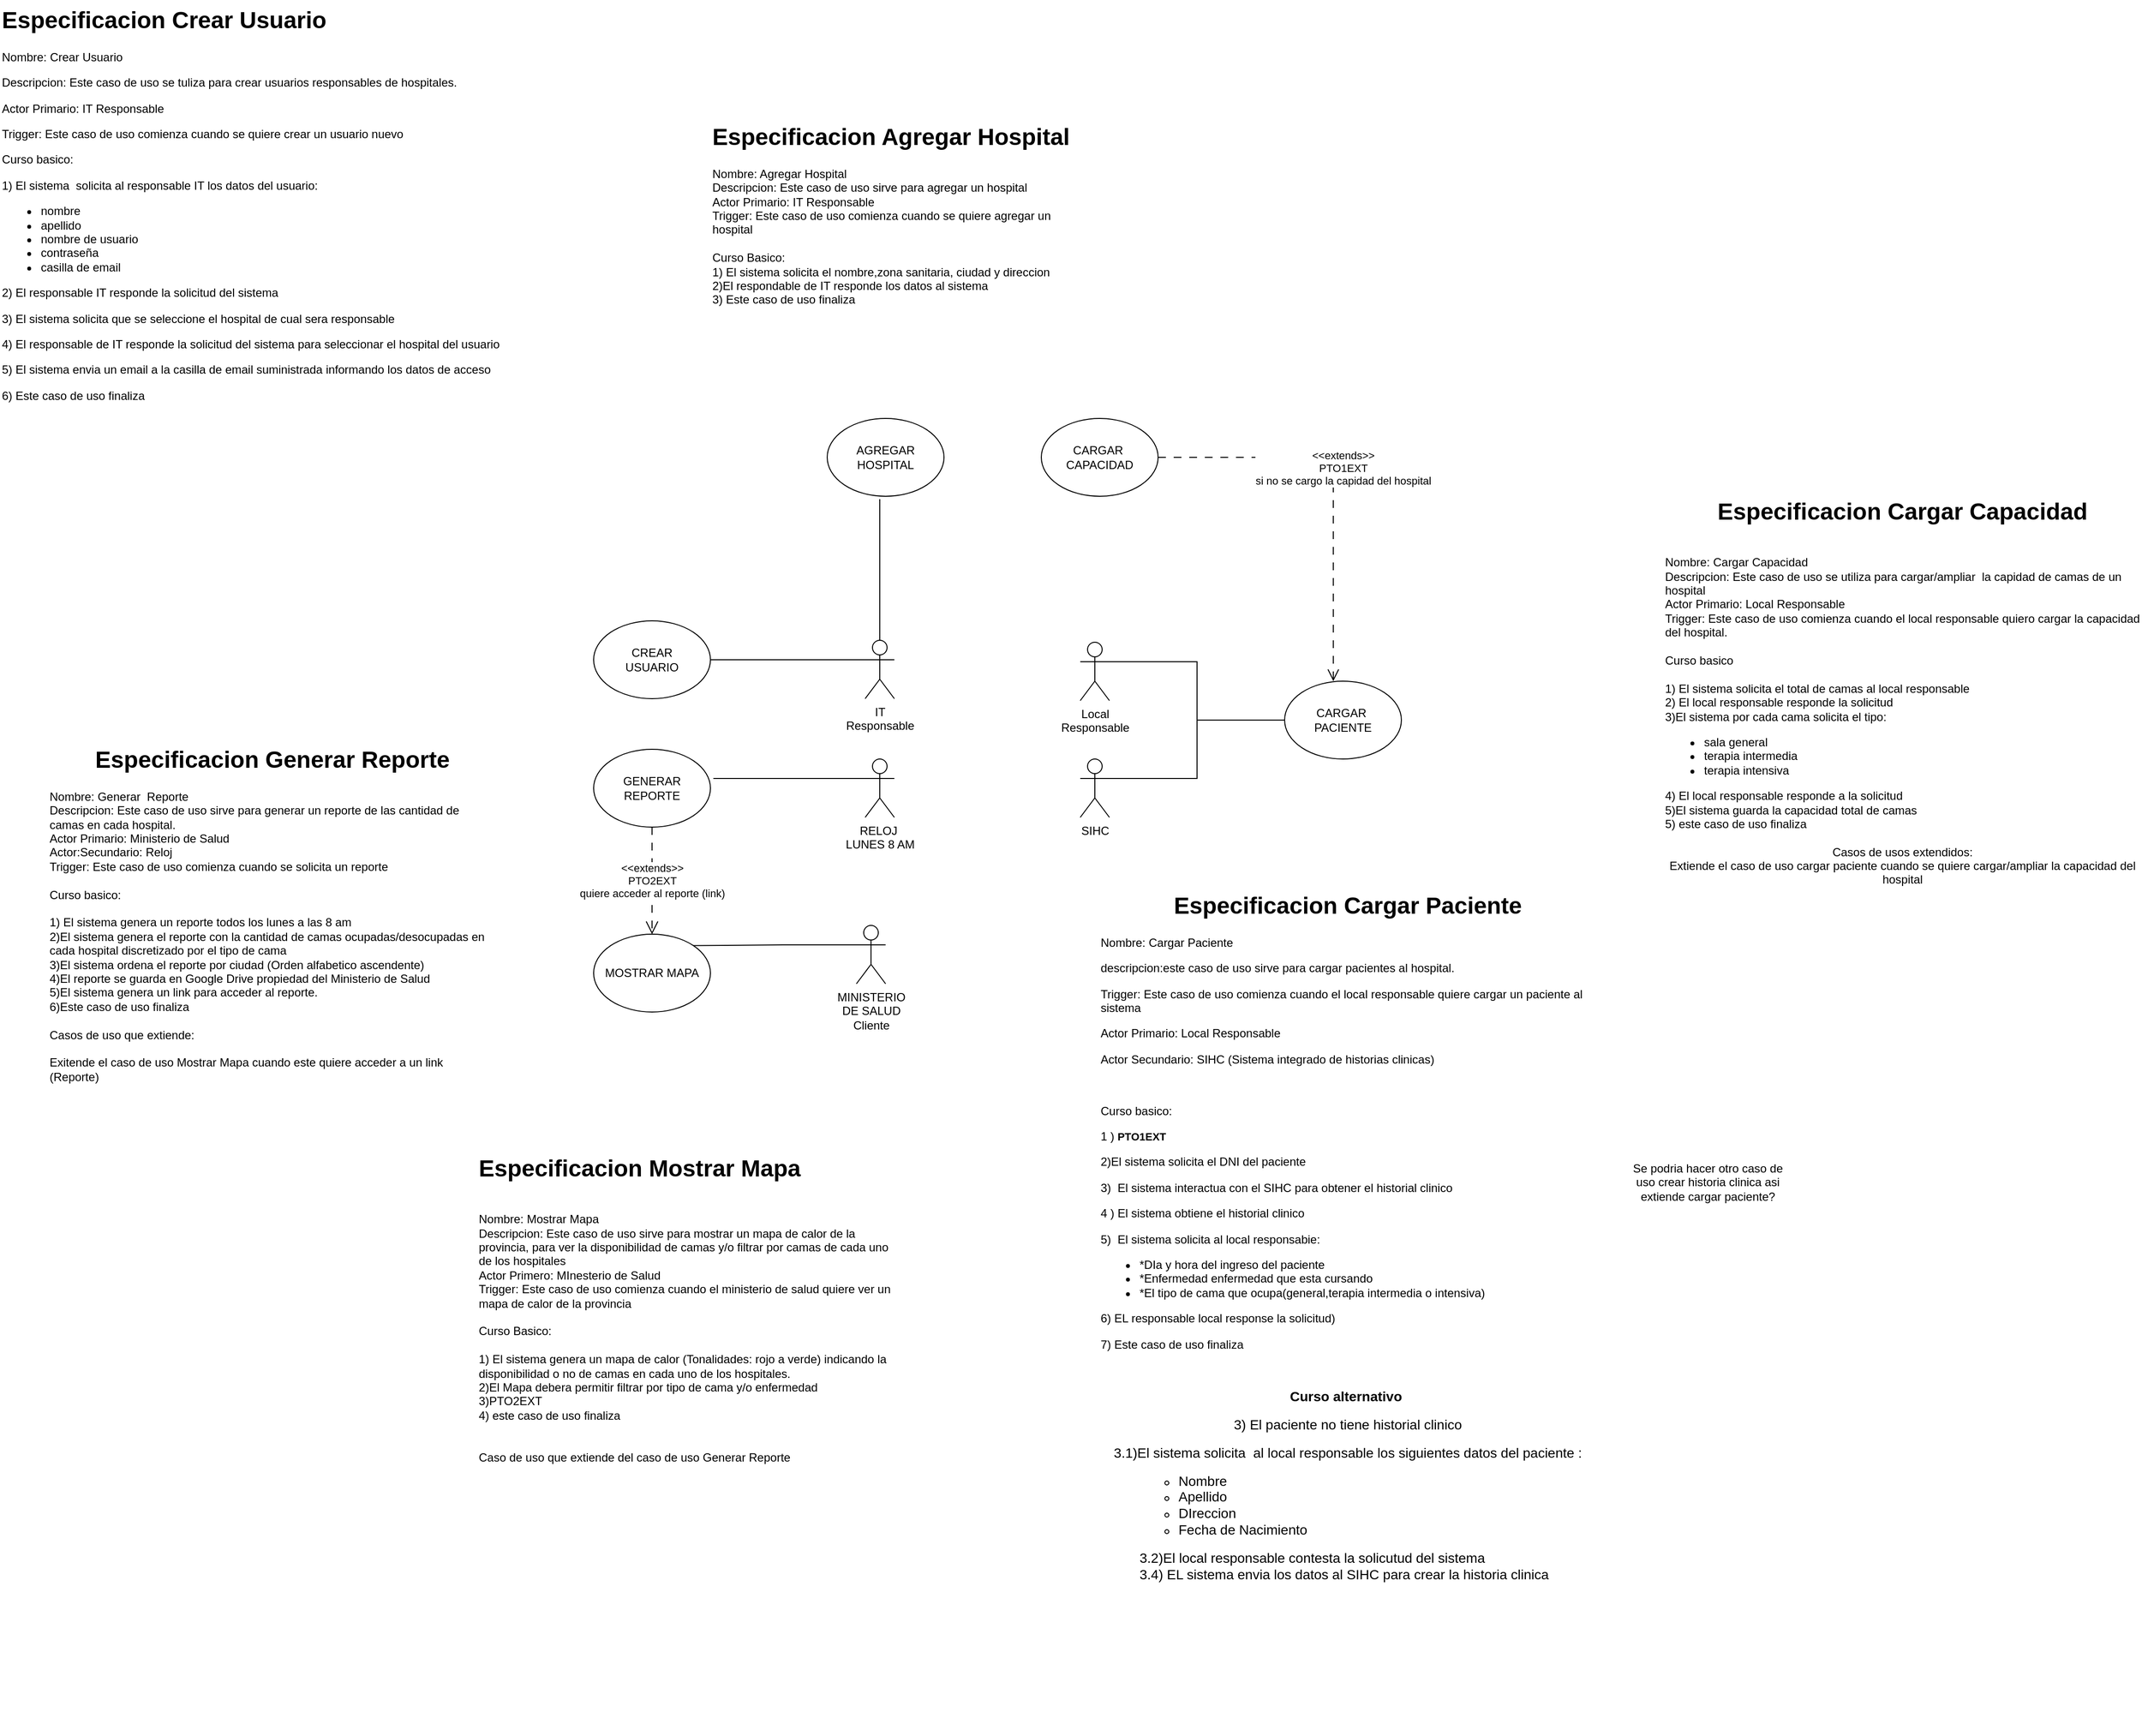 <mxfile version="24.7.17">
  <diagram name="Página-1" id="JnAmAAlcMplgWwZxEFWR">
    <mxGraphModel dx="3022" dy="2007" grid="1" gridSize="10" guides="1" tooltips="1" connect="1" arrows="1" fold="1" page="1" pageScale="1" pageWidth="827" pageHeight="1169" math="0" shadow="0">
      <root>
        <mxCell id="0" />
        <mxCell id="1" parent="0" />
        <mxCell id="ucri7VdKYtl2Kycha0CK-2" value="CARGAR&amp;nbsp;&lt;div&gt;PACIENTE&lt;/div&gt;" style="ellipse;whiteSpace=wrap;html=1;" vertex="1" parent="1">
          <mxGeometry x="250" y="170" width="120" height="80" as="geometry" />
        </mxCell>
        <mxCell id="ucri7VdKYtl2Kycha0CK-3" value="CARGAR&amp;nbsp;&lt;div&gt;CAPACIDAD&lt;/div&gt;" style="ellipse;whiteSpace=wrap;html=1;" vertex="1" parent="1">
          <mxGeometry y="-100" width="120" height="80" as="geometry" />
        </mxCell>
        <mxCell id="ucri7VdKYtl2Kycha0CK-7" style="edgeStyle=orthogonalEdgeStyle;rounded=0;orthogonalLoop=1;jettySize=auto;html=1;exitX=1;exitY=0.333;exitDx=0;exitDy=0;exitPerimeter=0;endArrow=none;endFill=0;" edge="1" parent="1" source="ucri7VdKYtl2Kycha0CK-4" target="ucri7VdKYtl2Kycha0CK-2">
          <mxGeometry relative="1" as="geometry" />
        </mxCell>
        <mxCell id="ucri7VdKYtl2Kycha0CK-4" value="Local&lt;div&gt;Responsable&lt;/div&gt;" style="shape=umlActor;verticalLabelPosition=bottom;verticalAlign=top;html=1;outlineConnect=0;" vertex="1" parent="1">
          <mxGeometry x="40" y="130" width="30" height="60" as="geometry" />
        </mxCell>
        <mxCell id="ucri7VdKYtl2Kycha0CK-8" style="edgeStyle=orthogonalEdgeStyle;rounded=0;orthogonalLoop=1;jettySize=auto;html=1;exitX=1;exitY=0.333;exitDx=0;exitDy=0;exitPerimeter=0;endArrow=none;endFill=0;" edge="1" parent="1" source="ucri7VdKYtl2Kycha0CK-5" target="ucri7VdKYtl2Kycha0CK-2">
          <mxGeometry relative="1" as="geometry" />
        </mxCell>
        <mxCell id="ucri7VdKYtl2Kycha0CK-5" value="SIHC" style="shape=umlActor;verticalLabelPosition=bottom;verticalAlign=top;html=1;outlineConnect=0;" vertex="1" parent="1">
          <mxGeometry x="40" y="250" width="30" height="60" as="geometry" />
        </mxCell>
        <mxCell id="ucri7VdKYtl2Kycha0CK-9" value="&lt;h1 style=&quot;margin-top: 0px;&quot;&gt;Especificacion Cargar Paciente&lt;/h1&gt;&lt;p style=&quot;text-align: left;&quot;&gt;Nombre: Cargar Paciente&lt;/p&gt;&lt;p style=&quot;text-align: left;&quot;&gt;descripcion:este caso de uso sirve para cargar pacientes al hospital.&lt;/p&gt;&lt;p style=&quot;text-align: left;&quot;&gt;Trigger: Este caso de uso comienza cuando el local responsable quiere cargar un paciente al sistema&lt;/p&gt;&lt;p style=&quot;text-align: left;&quot;&gt;Actor Primario: Local Responsable&lt;/p&gt;&lt;p style=&quot;text-align: left;&quot;&gt;Actor Secundario: SIHC (Sistema integrado de historias clinicas)&lt;/p&gt;&lt;p style=&quot;text-align: left;&quot;&gt;&lt;br&gt;&lt;/p&gt;&lt;p style=&quot;text-align: left;&quot;&gt;Curso basico:&lt;/p&gt;&lt;p style=&quot;text-align: left;&quot;&gt;1 )&amp;nbsp;&lt;span style=&quot;background-color: rgb(255, 255, 255); font-size: 11px; text-wrap: nowrap; text-align: center;&quot;&gt;&lt;b&gt;PTO1EXT&lt;/b&gt;&lt;/span&gt;&lt;/p&gt;&lt;p style=&quot;text-align: left;&quot;&gt;2)El sistema solicita el DNI del paciente&lt;/p&gt;&lt;p style=&quot;text-align: left;&quot;&gt;3)&amp;nbsp; El sistema interactua con el SIHC para obtener el historial clinico&lt;/p&gt;&lt;p style=&quot;text-align: left;&quot;&gt;4 ) El sistema obtiene el historial clinico&amp;nbsp;&lt;/p&gt;&lt;p style=&quot;text-align: left;&quot;&gt;5)&amp;nbsp; El sistema solicita al local responsabie:&amp;nbsp;&lt;/p&gt;&lt;p style=&quot;&quot;&gt;&lt;/p&gt;&lt;ul&gt;&lt;li style=&quot;text-align: left;&quot;&gt;*DIa y hora del ingreso del paciente&lt;/li&gt;&lt;li style=&quot;text-align: left;&quot;&gt;*Enfermedad enfermedad que esta cursando&lt;/li&gt;&lt;li style=&quot;text-align: left;&quot;&gt;*El tipo de cama que ocupa(general,terapia intermedia o intensiva)&lt;/li&gt;&lt;/ul&gt;&lt;p&gt;&lt;/p&gt;&lt;p style=&quot;text-align: left;&quot;&gt;6) EL responsable local response la solicitud&lt;span style=&quot;background-color: initial;&quot;&gt;)&lt;/span&gt;&lt;/p&gt;&lt;p style=&quot;text-align: left;&quot;&gt;&lt;span style=&quot;background-color: initial;&quot;&gt;7) Este caso de uso finaliza&lt;/span&gt;&lt;/p&gt;&lt;p style=&quot;text-align: left;&quot;&gt;&lt;span style=&quot;background-color: initial;&quot;&gt;&lt;br&gt;&lt;/span&gt;&lt;/p&gt;&lt;p style=&quot;&quot;&gt;&lt;span style=&quot;background-color: initial;&quot;&gt;&lt;b&gt;&lt;font style=&quot;font-size: 14px;&quot;&gt;Curso alternativo&amp;nbsp;&lt;/font&gt;&lt;/b&gt;&lt;/span&gt;&lt;/p&gt;&lt;p style=&quot;&quot;&gt;&lt;span style=&quot;font-size: 14px;&quot;&gt;3) El paciente no tiene historial clinico&lt;/span&gt;&lt;/p&gt;&lt;p style=&quot;&quot;&gt;&lt;span style=&quot;font-size: 14px;&quot;&gt;3.1)El sistema solicita&amp;nbsp; al local responsable los siguientes datos del paciente :&lt;/span&gt;&lt;/p&gt;&lt;p style=&quot;&quot;&gt;&lt;/p&gt;&lt;ul&gt;&lt;ul&gt;&lt;li style=&quot;text-align: left;&quot;&gt;&lt;span style=&quot;font-size: 14px;&quot;&gt;Nombre&lt;/span&gt;&lt;/li&gt;&lt;li style=&quot;text-align: left;&quot;&gt;&lt;span style=&quot;font-size: 14px;&quot;&gt;Apellido&lt;/span&gt;&lt;/li&gt;&lt;li style=&quot;text-align: left;&quot;&gt;&lt;span style=&quot;font-size: 14px;&quot;&gt;DIreccion&amp;nbsp;&lt;/span&gt;&lt;/li&gt;&lt;li style=&quot;text-align: left;&quot;&gt;&lt;span style=&quot;font-size: 14px;&quot;&gt;Fecha de Nacimiento&lt;/span&gt;&lt;/li&gt;&lt;/ul&gt;&lt;/ul&gt;&lt;blockquote style=&quot;margin: 0 0 0 40px; border: none; padding: 0px;&quot;&gt;&lt;div style=&quot;text-align: left;&quot;&gt;&lt;span style=&quot;font-size: 14px;&quot;&gt;3.2)El local responsable contesta la solicutud del sistema&lt;/span&gt;&lt;/div&gt;&lt;div style=&quot;text-align: left;&quot;&gt;&lt;span style=&quot;font-size: 14px;&quot;&gt;3.4) EL sistema envia los datos al SIHC para crear la historia clinica&lt;/span&gt;&lt;/div&gt;&lt;/blockquote&gt;&lt;div&gt;&lt;span style=&quot;font-size: 14px;&quot;&gt;&lt;br&gt;&lt;/span&gt;&lt;/div&gt;&lt;p&gt;&lt;/p&gt;&lt;p style=&quot;&quot;&gt;&lt;br&gt;&lt;/p&gt;&lt;p style=&quot;text-align: left;&quot;&gt;&lt;br&gt;&lt;/p&gt;" style="text;html=1;whiteSpace=wrap;overflow=hidden;rounded=0;align=center;" vertex="1" parent="1">
          <mxGeometry x="60" y="380" width="510" height="870" as="geometry" />
        </mxCell>
        <mxCell id="ucri7VdKYtl2Kycha0CK-10" value="&amp;lt;&amp;lt;extends&amp;gt;&amp;gt;&lt;div&gt;PTO1EXT&lt;/div&gt;&lt;div&gt;si no se cargo la capidad del hospital&lt;/div&gt;" style="edgeStyle=orthogonalEdgeStyle;rounded=0;orthogonalLoop=1;jettySize=auto;html=1;entryX=0.417;entryY=0;entryDx=0;entryDy=0;entryPerimeter=0;endArrow=open;endFill=0;endSize=10;dashed=1;dashPattern=8 8;" edge="1" parent="1" source="ucri7VdKYtl2Kycha0CK-3" target="ucri7VdKYtl2Kycha0CK-2">
          <mxGeometry x="-0.067" y="10" relative="1" as="geometry">
            <mxPoint as="offset" />
          </mxGeometry>
        </mxCell>
        <mxCell id="ucri7VdKYtl2Kycha0CK-11" value="Se podria hacer otro caso de uso crear historia clinica asi extiende cargar paciente?" style="text;html=1;align=center;verticalAlign=middle;whiteSpace=wrap;rounded=0;" vertex="1" parent="1">
          <mxGeometry x="600" y="610" width="170" height="150" as="geometry" />
        </mxCell>
        <mxCell id="ucri7VdKYtl2Kycha0CK-12" value="&lt;h1 style=&quot;margin-top: 0px;&quot;&gt;Especificacion Cargar Capacidad&lt;/h1&gt;&lt;div&gt;&lt;br&gt;&lt;/div&gt;&lt;div style=&quot;text-align: left;&quot;&gt;Nombre: Cargar Capacidad&lt;/div&gt;&lt;div style=&quot;text-align: left;&quot;&gt;Descripcion: Este caso de uso se utiliza para cargar/ampliar&amp;nbsp; la capidad de camas de un hospital&lt;/div&gt;&lt;div style=&quot;text-align: left;&quot;&gt;Actor Primario: Local Responsable&lt;/div&gt;&lt;div style=&quot;text-align: left;&quot;&gt;Trigger: Este caso de uso comienza cuando el local responsable quiero cargar la capacidad del hospital.&lt;/div&gt;&lt;div style=&quot;text-align: left;&quot;&gt;&lt;br&gt;&lt;/div&gt;&lt;div style=&quot;text-align: left;&quot;&gt;Curso basico&lt;/div&gt;&lt;div style=&quot;text-align: left;&quot;&gt;&lt;br&gt;&lt;/div&gt;&lt;div style=&quot;text-align: left;&quot;&gt;1) El sistema solicita el total de camas al local responsable&lt;/div&gt;&lt;div style=&quot;text-align: left;&quot;&gt;2) El local responsable responde la solicitud&lt;/div&gt;&lt;div style=&quot;text-align: left;&quot;&gt;3)El sistema por cada cama solicita el tipo:&lt;/div&gt;&lt;div style=&quot;text-align: left;&quot;&gt;&lt;ul&gt;&lt;li&gt;sala general&lt;/li&gt;&lt;li&gt;terapia intermedia&amp;nbsp;&lt;/li&gt;&lt;li&gt;terapia intensiva&lt;/li&gt;&lt;/ul&gt;&lt;/div&gt;&lt;div style=&quot;text-align: left;&quot;&gt;4) El local responsable responde a la solicitud&lt;/div&gt;&lt;div style=&quot;text-align: left;&quot;&gt;5)El sistema guarda la capacidad total de camas&lt;/div&gt;&lt;div style=&quot;text-align: left;&quot;&gt;5) este caso de uso finaliza&lt;/div&gt;&lt;div style=&quot;text-align: left;&quot;&gt;&lt;br&gt;&lt;/div&gt;&lt;div style=&quot;&quot;&gt;&lt;span style=&quot;background-color: initial;&quot;&gt;Casos de usos extendidos:&lt;/span&gt;&lt;/div&gt;&lt;div style=&quot;&quot;&gt;&lt;span style=&quot;background-color: initial;&quot;&gt;Extiende el caso de uso cargar paciente cuando se quiere cargar/ampliar la capacidad del hospital&lt;/span&gt;&lt;br&gt;&lt;/div&gt;" style="text;html=1;whiteSpace=wrap;overflow=hidden;rounded=0;align=center;" vertex="1" parent="1">
          <mxGeometry x="640" y="-25" width="490" height="470" as="geometry" />
        </mxCell>
        <mxCell id="ucri7VdKYtl2Kycha0CK-23" style="edgeStyle=orthogonalEdgeStyle;rounded=0;orthogonalLoop=1;jettySize=auto;html=1;exitX=0;exitY=0.333;exitDx=0;exitDy=0;exitPerimeter=0;entryX=1;entryY=0.5;entryDx=0;entryDy=0;endArrow=none;endFill=0;" edge="1" parent="1" source="ucri7VdKYtl2Kycha0CK-13" target="ucri7VdKYtl2Kycha0CK-21">
          <mxGeometry relative="1" as="geometry" />
        </mxCell>
        <mxCell id="ucri7VdKYtl2Kycha0CK-13" value="IT&lt;div&gt;Responsable&lt;/div&gt;" style="shape=umlActor;verticalLabelPosition=bottom;verticalAlign=top;html=1;outlineConnect=0;" vertex="1" parent="1">
          <mxGeometry x="-181" y="128" width="30" height="60" as="geometry" />
        </mxCell>
        <mxCell id="ucri7VdKYtl2Kycha0CK-14" value="AGREGAR&lt;div&gt;HOSPITAL&lt;/div&gt;" style="ellipse;whiteSpace=wrap;html=1;" vertex="1" parent="1">
          <mxGeometry x="-220" y="-100" width="120" height="80" as="geometry" />
        </mxCell>
        <mxCell id="ucri7VdKYtl2Kycha0CK-20" style="edgeStyle=orthogonalEdgeStyle;rounded=0;orthogonalLoop=1;jettySize=auto;html=1;exitX=0.5;exitY=0;exitDx=0;exitDy=0;exitPerimeter=0;entryX=0.45;entryY=1.038;entryDx=0;entryDy=0;entryPerimeter=0;endArrow=none;endFill=0;" edge="1" parent="1" source="ucri7VdKYtl2Kycha0CK-13" target="ucri7VdKYtl2Kycha0CK-14">
          <mxGeometry relative="1" as="geometry" />
        </mxCell>
        <mxCell id="ucri7VdKYtl2Kycha0CK-21" value="CREAR&lt;div&gt;USUARIO&lt;/div&gt;" style="ellipse;whiteSpace=wrap;html=1;" vertex="1" parent="1">
          <mxGeometry x="-460" y="108" width="120" height="80" as="geometry" />
        </mxCell>
        <mxCell id="ucri7VdKYtl2Kycha0CK-22" value="MOSTRAR MAPA" style="ellipse;whiteSpace=wrap;html=1;" vertex="1" parent="1">
          <mxGeometry x="-460" y="430" width="120" height="80" as="geometry" />
        </mxCell>
        <mxCell id="ucri7VdKYtl2Kycha0CK-28" value="&lt;div&gt;&amp;lt;&amp;lt;extends&amp;gt;&amp;gt;&lt;/div&gt;PTO2EXT&lt;div&gt;quiere acceder al reporte (link)&lt;/div&gt;" style="edgeStyle=orthogonalEdgeStyle;rounded=0;orthogonalLoop=1;jettySize=auto;html=1;exitX=0.5;exitY=1;exitDx=0;exitDy=0;entryX=0.5;entryY=0;entryDx=0;entryDy=0;dashed=1;dashPattern=8 8;endArrow=open;endFill=0;endSize=11;" edge="1" parent="1" source="ucri7VdKYtl2Kycha0CK-24" target="ucri7VdKYtl2Kycha0CK-22">
          <mxGeometry relative="1" as="geometry" />
        </mxCell>
        <mxCell id="ucri7VdKYtl2Kycha0CK-24" value="GENERAR&lt;div&gt;REPORTE&lt;/div&gt;" style="ellipse;whiteSpace=wrap;html=1;" vertex="1" parent="1">
          <mxGeometry x="-460" y="240" width="120" height="80" as="geometry" />
        </mxCell>
        <mxCell id="ucri7VdKYtl2Kycha0CK-25" value="RELOJ&amp;nbsp;&lt;div&gt;LUNES 8 AM&lt;/div&gt;" style="shape=umlActor;verticalLabelPosition=bottom;verticalAlign=top;html=1;outlineConnect=0;" vertex="1" parent="1">
          <mxGeometry x="-181" y="250" width="30" height="60" as="geometry" />
        </mxCell>
        <mxCell id="ucri7VdKYtl2Kycha0CK-27" style="edgeStyle=orthogonalEdgeStyle;rounded=0;orthogonalLoop=1;jettySize=auto;html=1;exitX=0;exitY=0.333;exitDx=0;exitDy=0;exitPerimeter=0;entryX=1.025;entryY=0.375;entryDx=0;entryDy=0;entryPerimeter=0;endArrow=none;endFill=0;" edge="1" parent="1" source="ucri7VdKYtl2Kycha0CK-25" target="ucri7VdKYtl2Kycha0CK-24">
          <mxGeometry relative="1" as="geometry" />
        </mxCell>
        <mxCell id="ucri7VdKYtl2Kycha0CK-29" value="&lt;h1 style=&quot;margin-top: 0px;&quot;&gt;Especificacion Generar Reporte&lt;/h1&gt;&lt;div style=&quot;text-align: left;&quot;&gt;Nombre: Generar&amp;nbsp; Reporte&lt;/div&gt;&lt;div style=&quot;text-align: left;&quot;&gt;Descripcion: Este caso de uso sirve para generar un reporte de las cantidad de camas en cada hospital.&lt;/div&gt;&lt;div style=&quot;text-align: left;&quot;&gt;Actor Primario: Ministerio de Salud&lt;/div&gt;&lt;div style=&quot;text-align: left;&quot;&gt;Actor:Secundario: Reloj&lt;/div&gt;&lt;div style=&quot;text-align: left;&quot;&gt;Trigger: Este caso de uso comienza cuando se solicita un reporte&lt;/div&gt;&lt;div style=&quot;text-align: left;&quot;&gt;&lt;br&gt;&lt;/div&gt;&lt;div style=&quot;text-align: left;&quot;&gt;Curso basico:&lt;/div&gt;&lt;div style=&quot;text-align: left;&quot;&gt;&lt;br&gt;&lt;/div&gt;&lt;div style=&quot;text-align: left;&quot;&gt;1) El sistema genera un reporte todos los lunes a las 8 am&lt;/div&gt;&lt;div style=&quot;text-align: left;&quot;&gt;2)El sistema genera el reporte con la c&lt;span style=&quot;background-color: initial;&quot;&gt;antidad de camas ocupadas/desocupadas en cada hospital discretizado por el tipo de cama&lt;/span&gt;&lt;/div&gt;&lt;div style=&quot;text-align: left;&quot;&gt;&lt;span style=&quot;background-color: initial;&quot;&gt;3)El sistema ordena el reporte por ciudad (Orden alfabetico ascendente)&lt;/span&gt;&lt;/div&gt;&lt;div style=&quot;text-align: left;&quot;&gt;4)El reporte se guarda en Google Drive propiedad del Ministerio de Salud&lt;/div&gt;&lt;div style=&quot;text-align: left;&quot;&gt;5)El sistema genera un link para acceder al reporte.&lt;/div&gt;&lt;div style=&quot;text-align: left;&quot;&gt;6)Este caso de uso finaliza&lt;/div&gt;&lt;div style=&quot;text-align: left;&quot;&gt;&lt;br&gt;&lt;/div&gt;&lt;div style=&quot;text-align: left;&quot;&gt;Casos de uso que extiende:&lt;/div&gt;&lt;div style=&quot;text-align: left;&quot;&gt;&lt;br&gt;&lt;/div&gt;&lt;div style=&quot;text-align: left;&quot;&gt;Exitende el caso de uso Mostrar Mapa cuando este quiere acceder a un link (Reporte)&lt;/div&gt;&lt;div style=&quot;text-align: left;&quot;&gt;&lt;br&gt;&lt;/div&gt;&lt;div style=&quot;text-align: left;&quot;&gt;&lt;br&gt;&lt;/div&gt;" style="text;html=1;whiteSpace=wrap;overflow=hidden;rounded=0;align=center;" vertex="1" parent="1">
          <mxGeometry x="-1020" y="230" width="460" height="410" as="geometry" />
        </mxCell>
        <mxCell id="ucri7VdKYtl2Kycha0CK-30" value="&lt;h1 style=&quot;margin-top: 0px;&quot;&gt;&lt;span style=&quot;background-color: initial;&quot;&gt;Especificacion Mostrar Mapa&lt;/span&gt;&lt;br&gt;&lt;/h1&gt;&lt;div&gt;&lt;span style=&quot;background-color: initial;&quot;&gt;&lt;br&gt;&lt;/span&gt;&lt;/div&gt;&lt;div&gt;Nombre: Mostrar Mapa&lt;/div&gt;&lt;div&gt;Descripcion: Este caso de uso sirve para mostrar un mapa de calor de la provincia, para ver la disponibilidad de camas y/o filtrar por camas de cada uno de los hospitales&lt;/div&gt;&lt;div&gt;Actor Primero: MInesterio de Salud&amp;nbsp;&lt;/div&gt;&lt;div&gt;Trigger: Este caso de uso comienza cuando el ministerio de salud quiere ver un mapa de calor de la provincia&lt;/div&gt;&lt;div&gt;&lt;br&gt;&lt;/div&gt;&lt;div&gt;Curso Basico:&lt;/div&gt;&lt;div&gt;&lt;br&gt;&lt;/div&gt;&lt;div&gt;1) El sistema genera un mapa de calor (Tonalidades: rojo a verde) indicando la disponibilidad o no de camas en cada uno de los hospitales.&lt;/div&gt;&lt;div&gt;2)El Mapa debera permitir filtrar por tipo de cama y/o enfermedad&lt;/div&gt;&lt;div&gt;3)PTO2EXT&lt;/div&gt;&lt;div&gt;4) este caso de uso finaliza&lt;/div&gt;&lt;div&gt;&lt;br&gt;&lt;/div&gt;&lt;div&gt;&lt;br&gt;&lt;/div&gt;&lt;div&gt;Caso de uso que extiende del caso de uso Generar Reporte&lt;/div&gt;" style="text;html=1;whiteSpace=wrap;overflow=hidden;rounded=0;" vertex="1" parent="1">
          <mxGeometry x="-580" y="650" width="430" height="350" as="geometry" />
        </mxCell>
        <mxCell id="ucri7VdKYtl2Kycha0CK-31" value="&lt;h1 style=&quot;margin-top: 0px;&quot;&gt;&lt;span style=&quot;background-color: initial;&quot;&gt;Especificacion Agregar Hospital&lt;/span&gt;&lt;br&gt;&lt;/h1&gt;&lt;div&gt;Nombre: Agregar Hospital&lt;/div&gt;&lt;div&gt;Descripcion: Este caso de uso sirve para agregar un hospital&amp;nbsp;&lt;/div&gt;&lt;div&gt;Actor Primario: IT Responsable&lt;/div&gt;&lt;div&gt;Trigger: Este caso de uso comienza cuando se quiere agregar un hospital&lt;/div&gt;&lt;div&gt;&lt;br&gt;&lt;/div&gt;&lt;div&gt;Curso Basico:&lt;/div&gt;&lt;div&gt;1) El sistema solicita el nombre,zona sanitaria, ciudad y direccion&lt;/div&gt;&lt;div&gt;2)El respondable de IT responde los datos al sistema&lt;/div&gt;&lt;div&gt;3) Este caso de uso finaliza&lt;/div&gt;" style="text;html=1;whiteSpace=wrap;overflow=hidden;rounded=0;" vertex="1" parent="1">
          <mxGeometry x="-340" y="-410" width="392" height="220" as="geometry" />
        </mxCell>
        <mxCell id="ucri7VdKYtl2Kycha0CK-33" value="&lt;h1 style=&quot;margin-top: 0px;&quot;&gt;Especificacion Crear Usuario&lt;/h1&gt;&lt;p&gt;Nombre: Crear Usuario&lt;/p&gt;&lt;p&gt;Descripcion: Este caso de uso se tuliza para crear usuarios responsables de hospitales.&lt;/p&gt;&lt;p&gt;Actor Primario: IT Responsable&lt;/p&gt;&lt;p&gt;Trigger: Este caso de uso comienza cuando se quiere crear un usuario nuevo&amp;nbsp;&lt;/p&gt;&lt;p&gt;Curso basico:&lt;/p&gt;&lt;p&gt;1) El sistema&amp;nbsp; solicita al responsable IT los datos del usuario:&amp;nbsp;&lt;/p&gt;&lt;p&gt;&lt;/p&gt;&lt;ul&gt;&lt;li&gt;nombre&lt;/li&gt;&lt;li&gt;apellido&lt;/li&gt;&lt;li&gt;nombre de usuario&lt;/li&gt;&lt;li&gt;contraseña&lt;/li&gt;&lt;li&gt;casilla de email&amp;nbsp;&lt;/li&gt;&lt;/ul&gt;&lt;p&gt;&lt;/p&gt;&lt;p&gt;2) El responsable IT responde la solicitud del sistema&lt;/p&gt;&lt;p&gt;3) El sistema solicita que se seleccione el hospital de cual sera responsable&lt;/p&gt;&lt;p&gt;4) El responsable de IT responde la solicitud del sistema para seleccionar el hospital del usuario&lt;/p&gt;&lt;p&gt;5) El sistema envia un email a la casilla de email suministrada informando los datos de acceso&lt;/p&gt;&lt;p&gt;6) Este caso de uso finaliza&lt;/p&gt;" style="text;html=1;whiteSpace=wrap;overflow=hidden;rounded=0;" vertex="1" parent="1">
          <mxGeometry x="-1070" y="-530" width="540" height="490" as="geometry" />
        </mxCell>
        <mxCell id="ucri7VdKYtl2Kycha0CK-35" style="edgeStyle=orthogonalEdgeStyle;rounded=0;orthogonalLoop=1;jettySize=auto;html=1;exitX=0;exitY=0.333;exitDx=0;exitDy=0;exitPerimeter=0;entryX=1;entryY=0;entryDx=0;entryDy=0;endArrow=none;endFill=0;" edge="1" parent="1" source="ucri7VdKYtl2Kycha0CK-34" target="ucri7VdKYtl2Kycha0CK-22">
          <mxGeometry relative="1" as="geometry" />
        </mxCell>
        <mxCell id="ucri7VdKYtl2Kycha0CK-34" value="MINISTERIO&lt;div&gt;DE SALUD&lt;/div&gt;&lt;div&gt;Cliente&lt;/div&gt;" style="shape=umlActor;verticalLabelPosition=bottom;verticalAlign=top;html=1;outlineConnect=0;" vertex="1" parent="1">
          <mxGeometry x="-190" y="421" width="30" height="60" as="geometry" />
        </mxCell>
      </root>
    </mxGraphModel>
  </diagram>
</mxfile>
